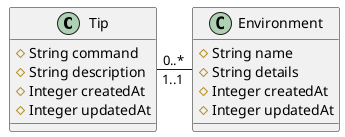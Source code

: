 @startuml

class Tip {
    # String command
    # String description
    # Integer createdAt
    # Integer updatedAt
}

class Environment {
    # String name
    # String details
    # Integer createdAt
    # Integer updatedAt
}

Tip "0..*" - "1..1" Environment

@enduml